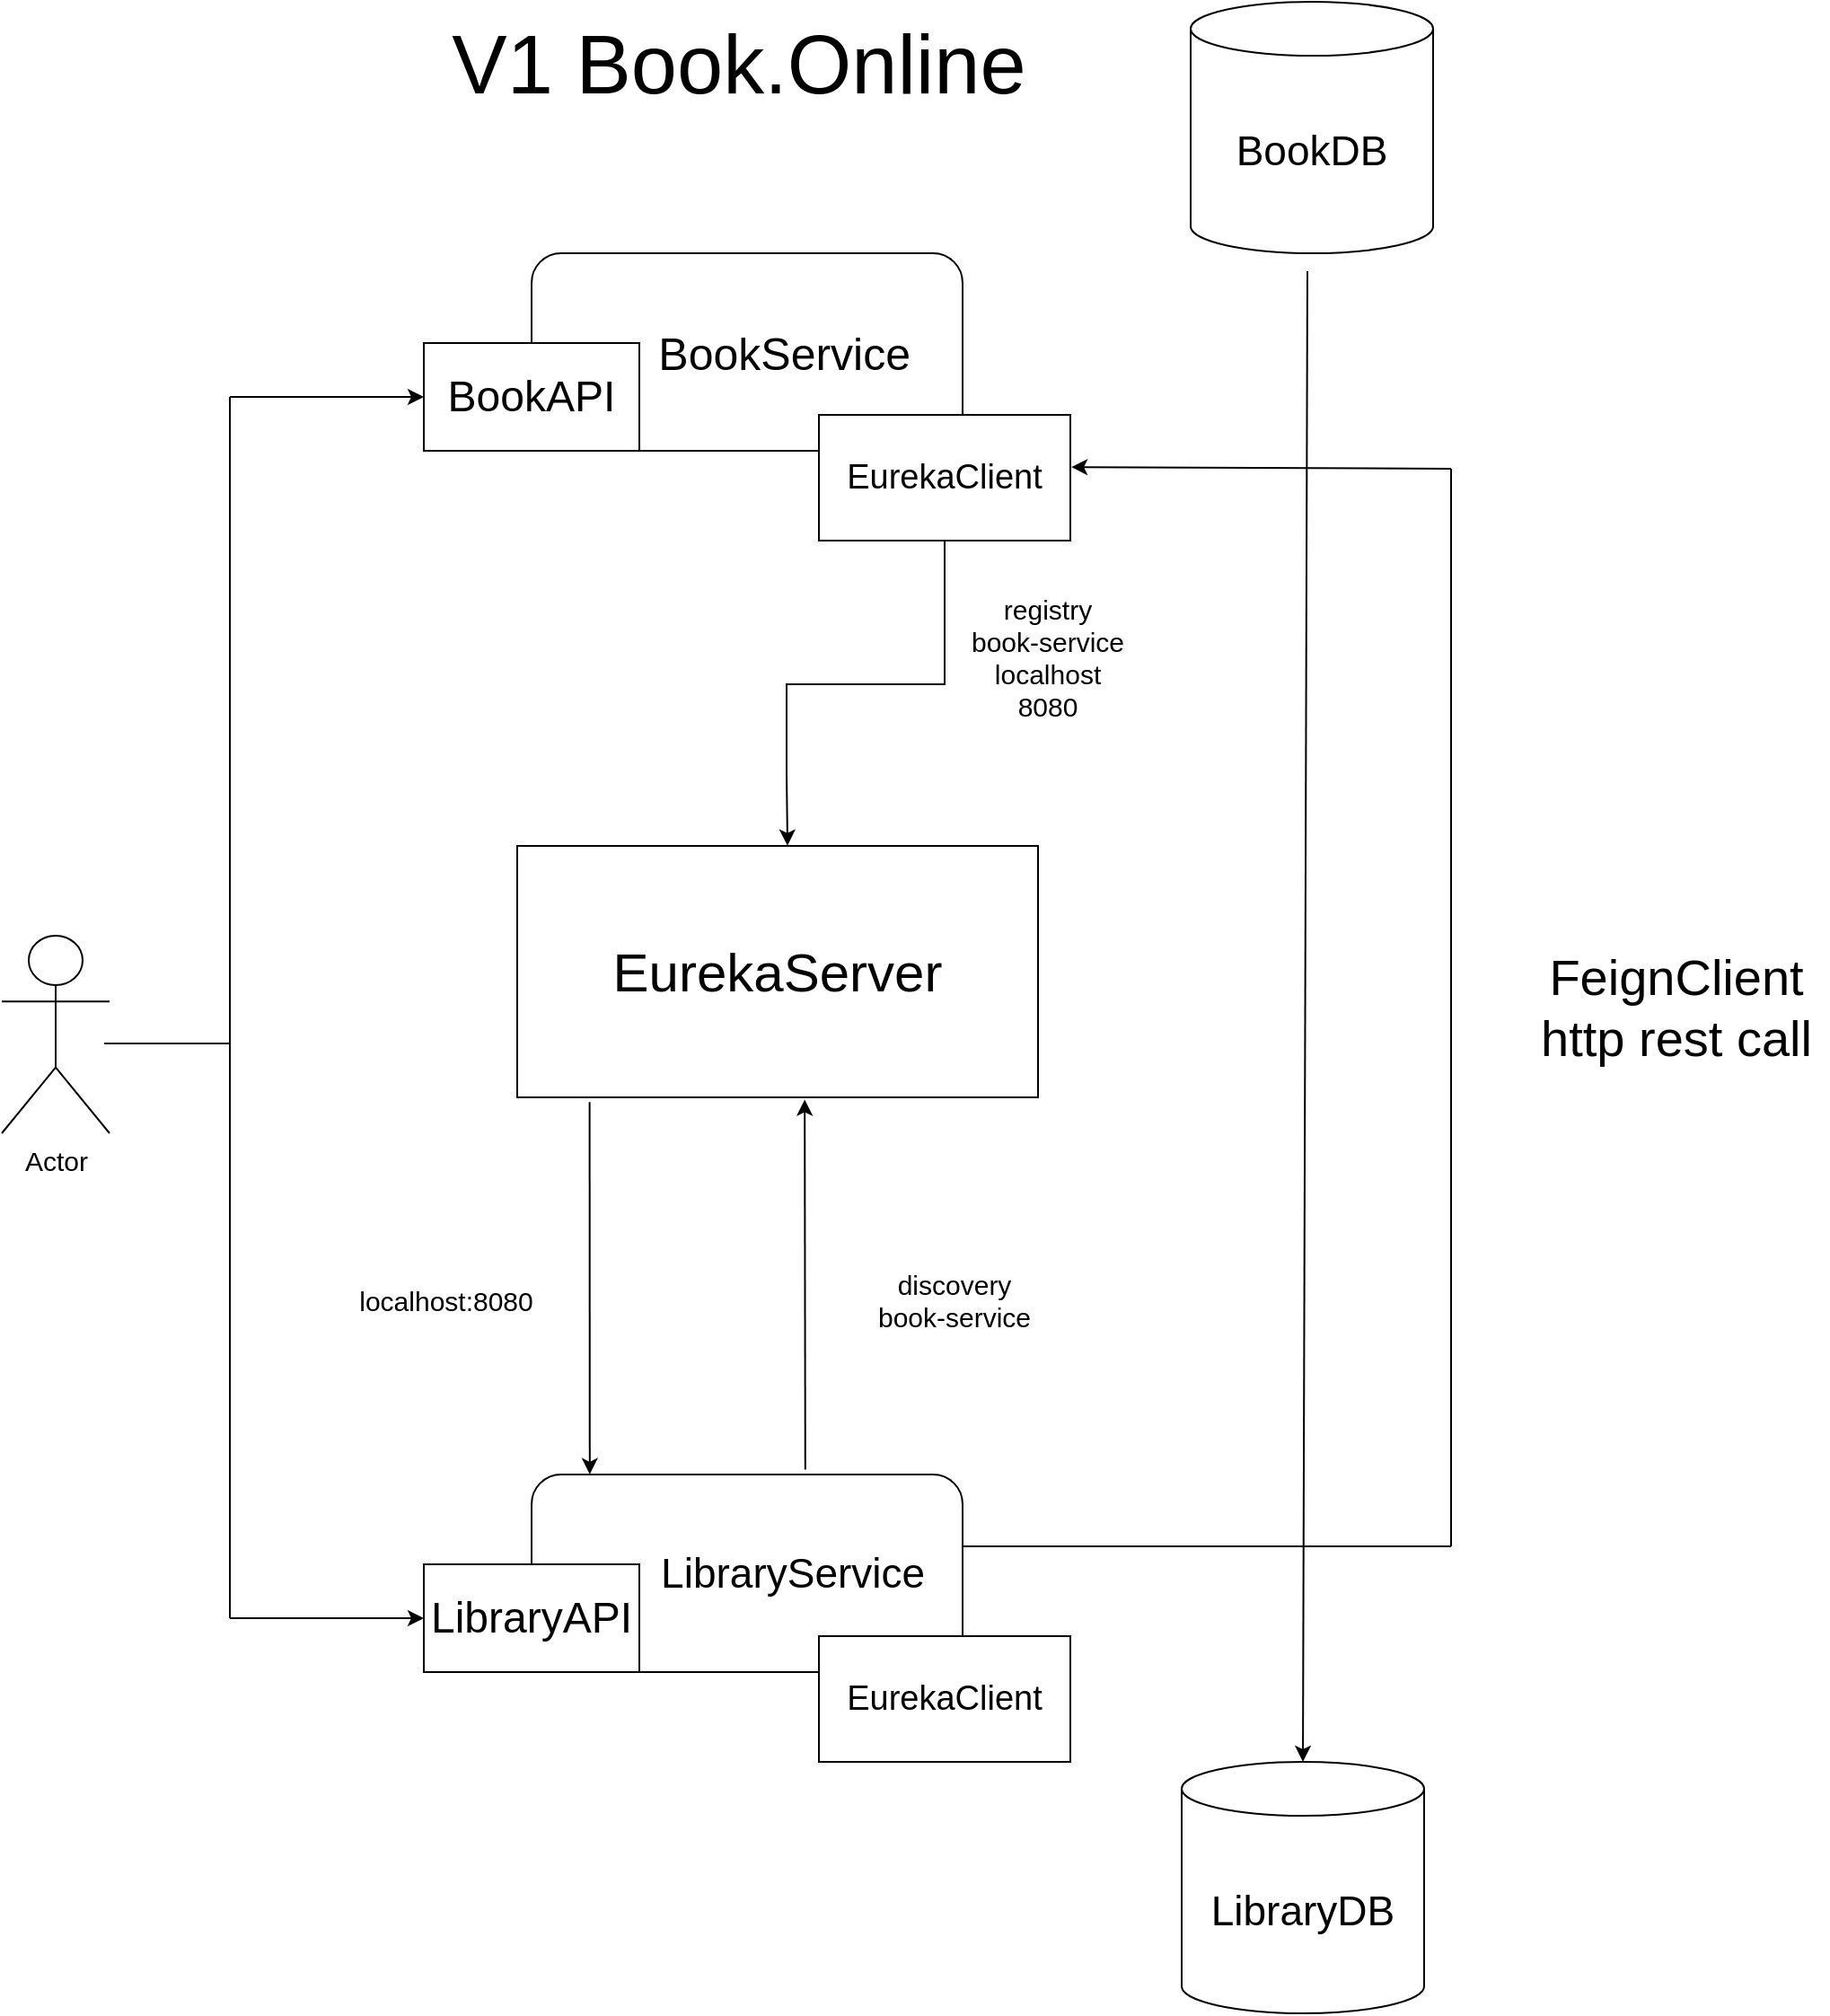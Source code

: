 <mxfile version="22.1.4" type="device">
  <diagram name="Sayfa -1" id="Qw63XjKKH6EkeKbqogJP">
    <mxGraphModel dx="2040" dy="1165" grid="1" gridSize="10" guides="1" tooltips="1" connect="1" arrows="1" fold="1" page="1" pageScale="1" pageWidth="583" pageHeight="413" math="0" shadow="0">
      <root>
        <mxCell id="0" />
        <mxCell id="1" parent="0" />
        <mxCell id="5j7AbYeZaHDb51erD1fv-13" value="&lt;font style=&quot;font-size: 25px;&quot;&gt;&amp;nbsp; &amp;nbsp; &amp;nbsp; BookService&lt;/font&gt;" style="rounded=1;whiteSpace=wrap;html=1;" vertex="1" parent="1">
          <mxGeometry x="408" y="200" width="240" height="110" as="geometry" />
        </mxCell>
        <mxCell id="5j7AbYeZaHDb51erD1fv-1" value="Actor" style="shape=umlActor;verticalLabelPosition=bottom;verticalAlign=top;outlineConnect=0;align=center;fontSize=15;html=1;" vertex="1" parent="1">
          <mxGeometry x="113" y="580" width="60" height="110" as="geometry" />
        </mxCell>
        <mxCell id="5j7AbYeZaHDb51erD1fv-8" value="" style="endArrow=none;html=1;rounded=0;" edge="1" parent="1">
          <mxGeometry width="50" height="50" relative="1" as="geometry">
            <mxPoint x="240" y="960" as="sourcePoint" />
            <mxPoint x="240" y="280" as="targetPoint" />
          </mxGeometry>
        </mxCell>
        <mxCell id="5j7AbYeZaHDb51erD1fv-9" value="" style="endArrow=classic;html=1;rounded=0;entryX=0;entryY=0.5;entryDx=0;entryDy=0;" edge="1" parent="1" target="5j7AbYeZaHDb51erD1fv-10">
          <mxGeometry width="50" height="50" relative="1" as="geometry">
            <mxPoint x="240" y="280" as="sourcePoint" />
            <mxPoint x="348" y="280" as="targetPoint" />
          </mxGeometry>
        </mxCell>
        <mxCell id="5j7AbYeZaHDb51erD1fv-10" value="&lt;font style=&quot;font-size: 24px;&quot;&gt;BookAPI&lt;/font&gt;" style="rounded=0;whiteSpace=wrap;html=1;" vertex="1" parent="1">
          <mxGeometry x="348" y="250" width="120" height="60" as="geometry" />
        </mxCell>
        <mxCell id="5j7AbYeZaHDb51erD1fv-14" value="&lt;font style=&quot;font-size: 19px;&quot;&gt;EurekaClient&lt;/font&gt;" style="rounded=0;whiteSpace=wrap;html=1;" vertex="1" parent="1">
          <mxGeometry x="568" y="290" width="140" height="70" as="geometry" />
        </mxCell>
        <mxCell id="5j7AbYeZaHDb51erD1fv-18" value="&lt;font style=&quot;font-size: 23px;&quot;&gt;&amp;nbsp; &amp;nbsp; &amp;nbsp; &amp;nbsp; LibraryService&lt;/font&gt;" style="rounded=1;whiteSpace=wrap;html=1;align=center;" vertex="1" parent="1">
          <mxGeometry x="408" y="880" width="240" height="110" as="geometry" />
        </mxCell>
        <mxCell id="5j7AbYeZaHDb51erD1fv-19" value="&lt;font style=&quot;font-size: 19px;&quot;&gt;EurekaClient&lt;/font&gt;" style="rounded=0;whiteSpace=wrap;html=1;" vertex="1" parent="1">
          <mxGeometry x="568" y="970" width="140" height="70" as="geometry" />
        </mxCell>
        <mxCell id="5j7AbYeZaHDb51erD1fv-20" value="&lt;font style=&quot;font-size: 24px;&quot;&gt;LibraryAPI&lt;/font&gt;" style="rounded=0;whiteSpace=wrap;html=1;" vertex="1" parent="1">
          <mxGeometry x="348" y="930" width="120" height="60" as="geometry" />
        </mxCell>
        <mxCell id="5j7AbYeZaHDb51erD1fv-21" value="" style="endArrow=classic;html=1;rounded=0;" edge="1" parent="1" target="5j7AbYeZaHDb51erD1fv-20">
          <mxGeometry width="50" height="50" relative="1" as="geometry">
            <mxPoint x="240" y="960" as="sourcePoint" />
            <mxPoint x="348" y="959.87" as="targetPoint" />
          </mxGeometry>
        </mxCell>
        <mxCell id="5j7AbYeZaHDb51erD1fv-22" value="&lt;font style=&quot;font-size: 46px;&quot;&gt;V1 Book.Online&lt;/font&gt;" style="text;html=1;align=center;verticalAlign=middle;resizable=0;points=[];autosize=1;strokeColor=none;fillColor=none;" vertex="1" parent="1">
          <mxGeometry x="353" y="60" width="340" height="70" as="geometry" />
        </mxCell>
        <mxCell id="5j7AbYeZaHDb51erD1fv-24" value="&lt;font style=&quot;font-size: 23px;&quot;&gt;LibraryDB&lt;/font&gt;" style="shape=cylinder3;whiteSpace=wrap;html=1;boundedLbl=1;backgroundOutline=1;size=15;" vertex="1" parent="1">
          <mxGeometry x="770" y="1040" width="135" height="140" as="geometry" />
        </mxCell>
        <mxCell id="5j7AbYeZaHDb51erD1fv-25" value="" style="endArrow=none;html=1;rounded=0;exitX=1;exitY=0.5;exitDx=0;exitDy=0;" edge="1" parent="1">
          <mxGeometry width="50" height="50" relative="1" as="geometry">
            <mxPoint x="648" y="920" as="sourcePoint" />
            <mxPoint x="920" y="920" as="targetPoint" />
          </mxGeometry>
        </mxCell>
        <mxCell id="5j7AbYeZaHDb51erD1fv-26" value="" style="endArrow=none;html=1;rounded=0;" edge="1" parent="1">
          <mxGeometry width="50" height="50" relative="1" as="geometry">
            <mxPoint x="920" y="320" as="sourcePoint" />
            <mxPoint x="920" y="920" as="targetPoint" />
          </mxGeometry>
        </mxCell>
        <mxCell id="5j7AbYeZaHDb51erD1fv-27" value="" style="endArrow=classic;html=1;rounded=0;entryX=1.004;entryY=0.415;entryDx=0;entryDy=0;entryPerimeter=0;" edge="1" parent="1" target="5j7AbYeZaHDb51erD1fv-14">
          <mxGeometry width="50" height="50" relative="1" as="geometry">
            <mxPoint x="920" y="320" as="sourcePoint" />
            <mxPoint x="710" y="320" as="targetPoint" />
          </mxGeometry>
        </mxCell>
        <mxCell id="5j7AbYeZaHDb51erD1fv-28" value="" style="endArrow=none;html=1;rounded=0;" edge="1" parent="1">
          <mxGeometry width="50" height="50" relative="1" as="geometry">
            <mxPoint x="170" y="640" as="sourcePoint" />
            <mxPoint x="240" y="640" as="targetPoint" />
          </mxGeometry>
        </mxCell>
        <mxCell id="5j7AbYeZaHDb51erD1fv-29" value="&lt;font style=&quot;font-size: 28px;&quot;&gt;FeignClient&lt;br&gt;http rest call&lt;/font&gt;" style="text;html=1;align=center;verticalAlign=middle;resizable=0;points=[];autosize=1;strokeColor=none;fillColor=none;" vertex="1" parent="1">
          <mxGeometry x="960" y="580" width="170" height="80" as="geometry" />
        </mxCell>
        <mxCell id="5j7AbYeZaHDb51erD1fv-30" value="&lt;font style=&quot;font-size: 23px;&quot;&gt;BookDB&lt;/font&gt;" style="shape=cylinder3;whiteSpace=wrap;html=1;boundedLbl=1;backgroundOutline=1;size=15;" vertex="1" parent="1">
          <mxGeometry x="775" y="60" width="135" height="140" as="geometry" />
        </mxCell>
        <mxCell id="5j7AbYeZaHDb51erD1fv-32" value="" style="endArrow=classic;html=1;rounded=0;entryX=0.5;entryY=0;entryDx=0;entryDy=0;entryPerimeter=0;" edge="1" parent="1" target="5j7AbYeZaHDb51erD1fv-24">
          <mxGeometry width="50" height="50" relative="1" as="geometry">
            <mxPoint x="840" y="210" as="sourcePoint" />
            <mxPoint x="840" y="420" as="targetPoint" />
          </mxGeometry>
        </mxCell>
        <mxCell id="5j7AbYeZaHDb51erD1fv-34" value="&lt;font style=&quot;font-size: 30px;&quot;&gt;EurekaServer&lt;/font&gt;" style="rounded=0;whiteSpace=wrap;html=1;" vertex="1" parent="1">
          <mxGeometry x="400" y="530" width="290" height="140" as="geometry" />
        </mxCell>
        <mxCell id="5j7AbYeZaHDb51erD1fv-35" value="" style="endArrow=classic;html=1;rounded=0;exitX=0.139;exitY=1.019;exitDx=0;exitDy=0;exitPerimeter=0;entryX=0.135;entryY=-0.001;entryDx=0;entryDy=0;entryPerimeter=0;" edge="1" parent="1" source="5j7AbYeZaHDb51erD1fv-34" target="5j7AbYeZaHDb51erD1fv-18">
          <mxGeometry width="50" height="50" relative="1" as="geometry">
            <mxPoint x="430" y="770" as="sourcePoint" />
            <mxPoint x="480" y="720" as="targetPoint" />
          </mxGeometry>
        </mxCell>
        <mxCell id="5j7AbYeZaHDb51erD1fv-38" value="" style="endArrow=classic;html=1;rounded=0;exitX=0.635;exitY=-0.025;exitDx=0;exitDy=0;exitPerimeter=0;entryX=0.552;entryY=1.009;entryDx=0;entryDy=0;entryPerimeter=0;" edge="1" parent="1" source="5j7AbYeZaHDb51erD1fv-18" target="5j7AbYeZaHDb51erD1fv-34">
          <mxGeometry width="50" height="50" relative="1" as="geometry">
            <mxPoint x="640" y="820" as="sourcePoint" />
            <mxPoint x="690" y="770" as="targetPoint" />
          </mxGeometry>
        </mxCell>
        <mxCell id="5j7AbYeZaHDb51erD1fv-39" value="&lt;font style=&quot;font-size: 15px;&quot;&gt;localhost:8080&lt;/font&gt;" style="text;html=1;align=center;verticalAlign=middle;resizable=0;points=[];autosize=1;strokeColor=none;fillColor=none;" vertex="1" parent="1">
          <mxGeometry x="300" y="768" width="120" height="30" as="geometry" />
        </mxCell>
        <mxCell id="5j7AbYeZaHDb51erD1fv-43" value="&lt;font style=&quot;font-size: 15px;&quot;&gt;discovery&lt;br&gt;book-service&lt;br&gt;&lt;/font&gt;" style="text;html=1;align=center;verticalAlign=middle;resizable=0;points=[];autosize=1;strokeColor=none;fillColor=none;" vertex="1" parent="1">
          <mxGeometry x="588" y="758" width="110" height="50" as="geometry" />
        </mxCell>
        <mxCell id="5j7AbYeZaHDb51erD1fv-44" value="" style="endArrow=classic;html=1;rounded=0;exitX=0.5;exitY=1;exitDx=0;exitDy=0;entryX=0.519;entryY=-0.001;entryDx=0;entryDy=0;entryPerimeter=0;" edge="1" parent="1" source="5j7AbYeZaHDb51erD1fv-14" target="5j7AbYeZaHDb51erD1fv-34">
          <mxGeometry width="50" height="50" relative="1" as="geometry">
            <mxPoint x="640" y="390" as="sourcePoint" />
            <mxPoint x="640" y="528" as="targetPoint" />
            <Array as="points">
              <mxPoint x="638" y="440" />
              <mxPoint x="550" y="440" />
              <mxPoint x="550" y="490" />
            </Array>
          </mxGeometry>
        </mxCell>
        <mxCell id="5j7AbYeZaHDb51erD1fv-45" value="&lt;font style=&quot;font-size: 15px;&quot;&gt;registry&lt;br&gt;book-service&lt;br&gt;localhost&lt;br&gt;8080&lt;/font&gt;" style="text;html=1;align=center;verticalAlign=middle;resizable=0;points=[];autosize=1;strokeColor=none;fillColor=none;" vertex="1" parent="1">
          <mxGeometry x="640" y="380" width="110" height="90" as="geometry" />
        </mxCell>
      </root>
    </mxGraphModel>
  </diagram>
</mxfile>

